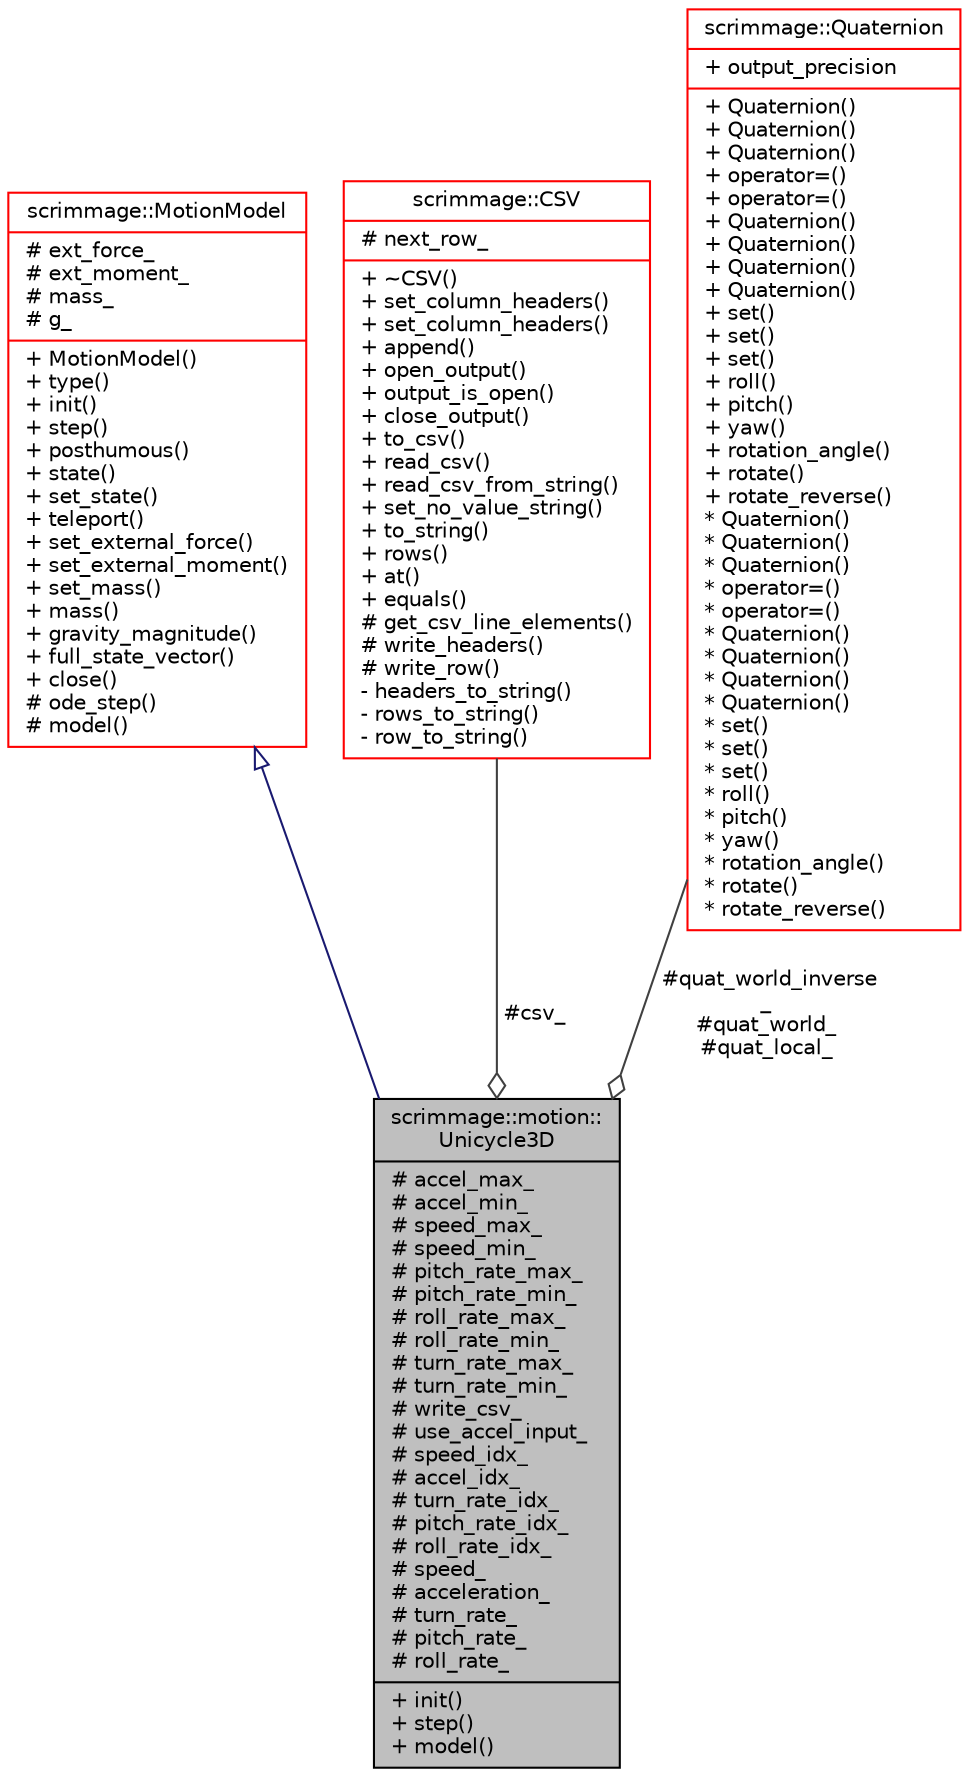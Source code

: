 digraph "scrimmage::motion::Unicycle3D"
{
 // LATEX_PDF_SIZE
  edge [fontname="Helvetica",fontsize="10",labelfontname="Helvetica",labelfontsize="10"];
  node [fontname="Helvetica",fontsize="10",shape=record];
  Node1 [label="{scrimmage::motion::\lUnicycle3D\n|# accel_max_\l# accel_min_\l# speed_max_\l# speed_min_\l# pitch_rate_max_\l# pitch_rate_min_\l# roll_rate_max_\l# roll_rate_min_\l# turn_rate_max_\l# turn_rate_min_\l# write_csv_\l# use_accel_input_\l# speed_idx_\l# accel_idx_\l# turn_rate_idx_\l# pitch_rate_idx_\l# roll_rate_idx_\l# speed_\l# acceleration_\l# turn_rate_\l# pitch_rate_\l# roll_rate_\l|+ init()\l+ step()\l+ model()\l}",height=0.2,width=0.4,color="black", fillcolor="grey75", style="filled", fontcolor="black",tooltip=" "];
  Node2 -> Node1 [dir="back",color="midnightblue",fontsize="10",style="solid",arrowtail="onormal",fontname="Helvetica"];
  Node2 [label="{scrimmage::MotionModel\n|# ext_force_\l# ext_moment_\l# mass_\l# g_\l|+ MotionModel()\l+ type()\l+ init()\l+ step()\l+ posthumous()\l+ state()\l+ set_state()\l+ teleport()\l+ set_external_force()\l+ set_external_moment()\l+ set_mass()\l+ mass()\l+ gravity_magnitude()\l+ full_state_vector()\l+ close()\l# ode_step()\l# model()\l}",height=0.2,width=0.4,color="red", fillcolor="white", style="filled",URL="$classscrimmage_1_1MotionModel.html",tooltip=" "];
  Node92 -> Node1 [color="grey25",fontsize="10",style="solid",label=" #csv_" ,arrowhead="odiamond",fontname="Helvetica"];
  Node92 [label="{scrimmage::CSV\n|# next_row_\l|+ ~CSV()\l+ set_column_headers()\l+ set_column_headers()\l+ append()\l+ open_output()\l+ output_is_open()\l+ close_output()\l+ to_csv()\l+ read_csv()\l+ read_csv_from_string()\l+ set_no_value_string()\l+ to_string()\l+ rows()\l+ at()\l+ equals()\l# get_csv_line_elements()\l# write_headers()\l# write_row()\l- headers_to_string()\l- rows_to_string()\l- row_to_string()\l}",height=0.2,width=0.4,color="red", fillcolor="white", style="filled",URL="$classscrimmage_1_1CSV.html",tooltip=" "];
  Node81 -> Node1 [color="grey25",fontsize="10",style="solid",label=" #quat_world_inverse\l_\n#quat_world_\n#quat_local_" ,arrowhead="odiamond",fontname="Helvetica"];
  Node81 [label="{scrimmage::Quaternion\n|+ output_precision\l|+ Quaternion()\l+ Quaternion()\l+ Quaternion()\l+ operator=()\l+ operator=()\l+ Quaternion()\l+ Quaternion()\l+ Quaternion()\l+ Quaternion()\l+ set()\l+ set()\l+ set()\l+ roll()\l+ pitch()\l+ yaw()\l+ rotation_angle()\l+ rotate()\l+ rotate_reverse()\l* Quaternion()\l* Quaternion()\l* Quaternion()\l* operator=()\l* operator=()\l* Quaternion()\l* Quaternion()\l* Quaternion()\l* Quaternion()\l* set()\l* set()\l* set()\l* roll()\l* pitch()\l* yaw()\l* rotation_angle()\l* rotate()\l* rotate_reverse()\l}",height=0.2,width=0.4,color="red", fillcolor="white", style="filled",URL="$classscrimmage_1_1Quaternion.html",tooltip=" "];
}
